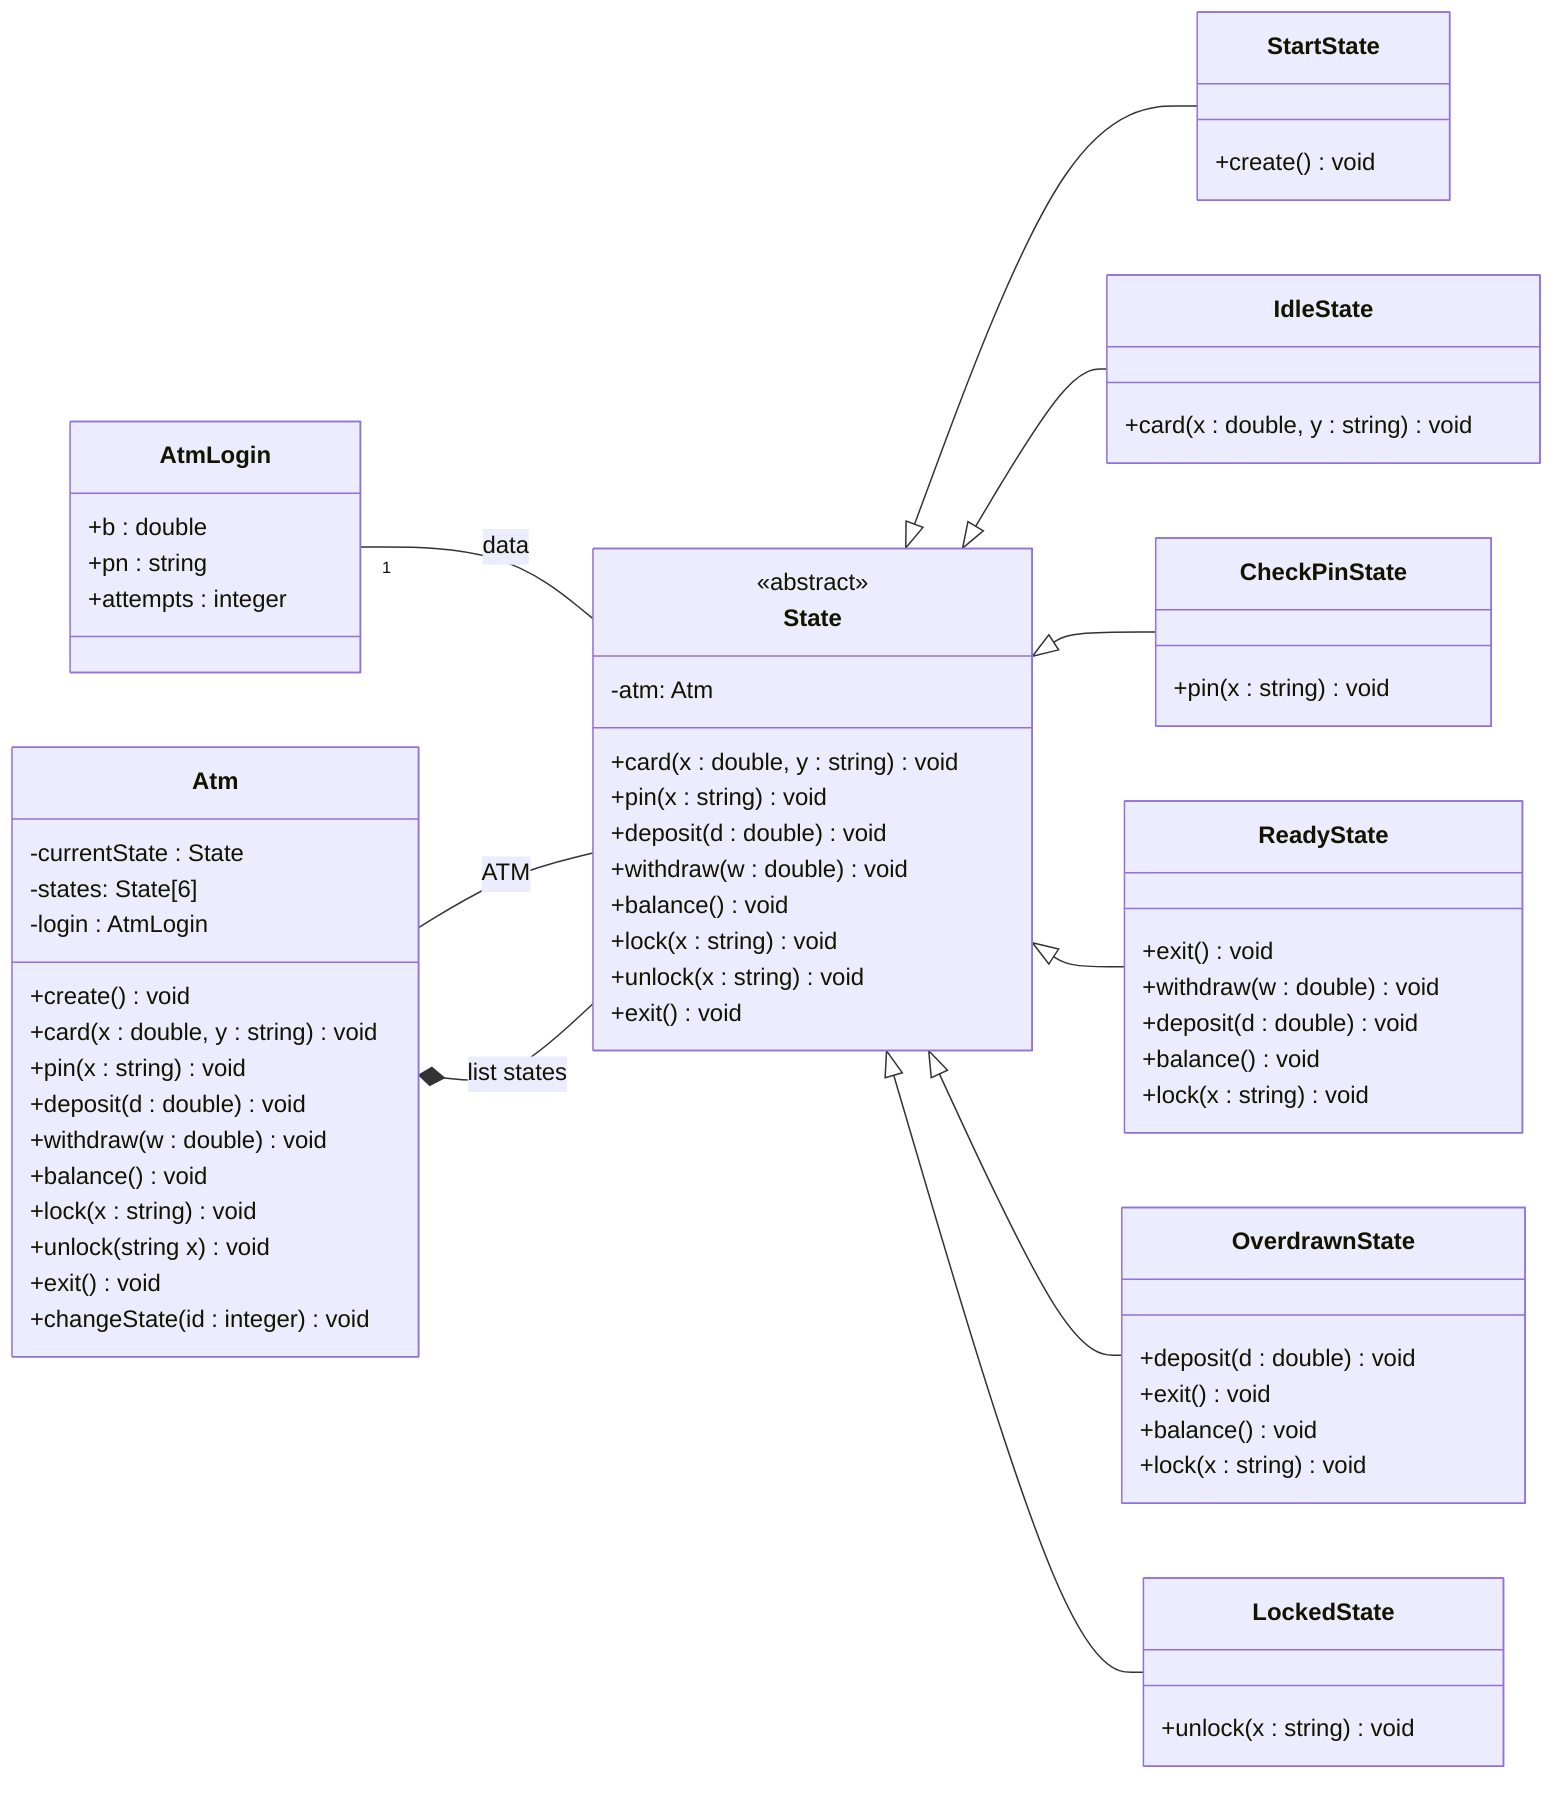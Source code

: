 classDiagram
  direction LR
  class AtmLogin {
    +b : double
    +pn : string
    +attempts : integer
  }
  class Atm {
    -currentState : State
    -states: State[6]
    -login : AtmLogin
    +create() void
    +card(x : double, y : string) void
    +pin(x : string) void
    +deposit(d : double) void
    +withdraw(w : double) void
    +balance() void
    +lock(x : string) void
    +unlock(string x) void
    +exit() void
    +changeState(id : integer) void
  }
  class State {
    <<abstract>>
    -atm: Atm
    +card(x : double, y : string) void
    +pin(x : string) void
    +deposit(d : double) void
    +withdraw(w : double) void
    +balance() void
    +lock(x : string) void
    +unlock(x : string) void
    +exit() void
  }
  AtmLogin "1" -- State : data
  Atm -- State : ATM

  class StartState {
    +create() void
  }
  class IdleState {
    +card(x : double, y : string) void
  }
  class CheckPinState {
    +pin(x : string) void
  }
  class ReadyState {
    +exit() void
    +withdraw(w : double) void
    +deposit(d : double) void
    +balance() void
    +lock(x : string) void
  }
  class OverdrawnState {
    +deposit(d : double) void
    +exit() void
    +balance() void
    +lock(x : string) void
  }
  class LockedState {
    +unlock(x : string) void
  }

  Atm *-- State : list states
  State <|-- StartState
  State <|-- IdleState
  State <|-- CheckPinState
  State <|-- ReadyState
  State <|-- OverdrawnState
  State <|-- LockedState